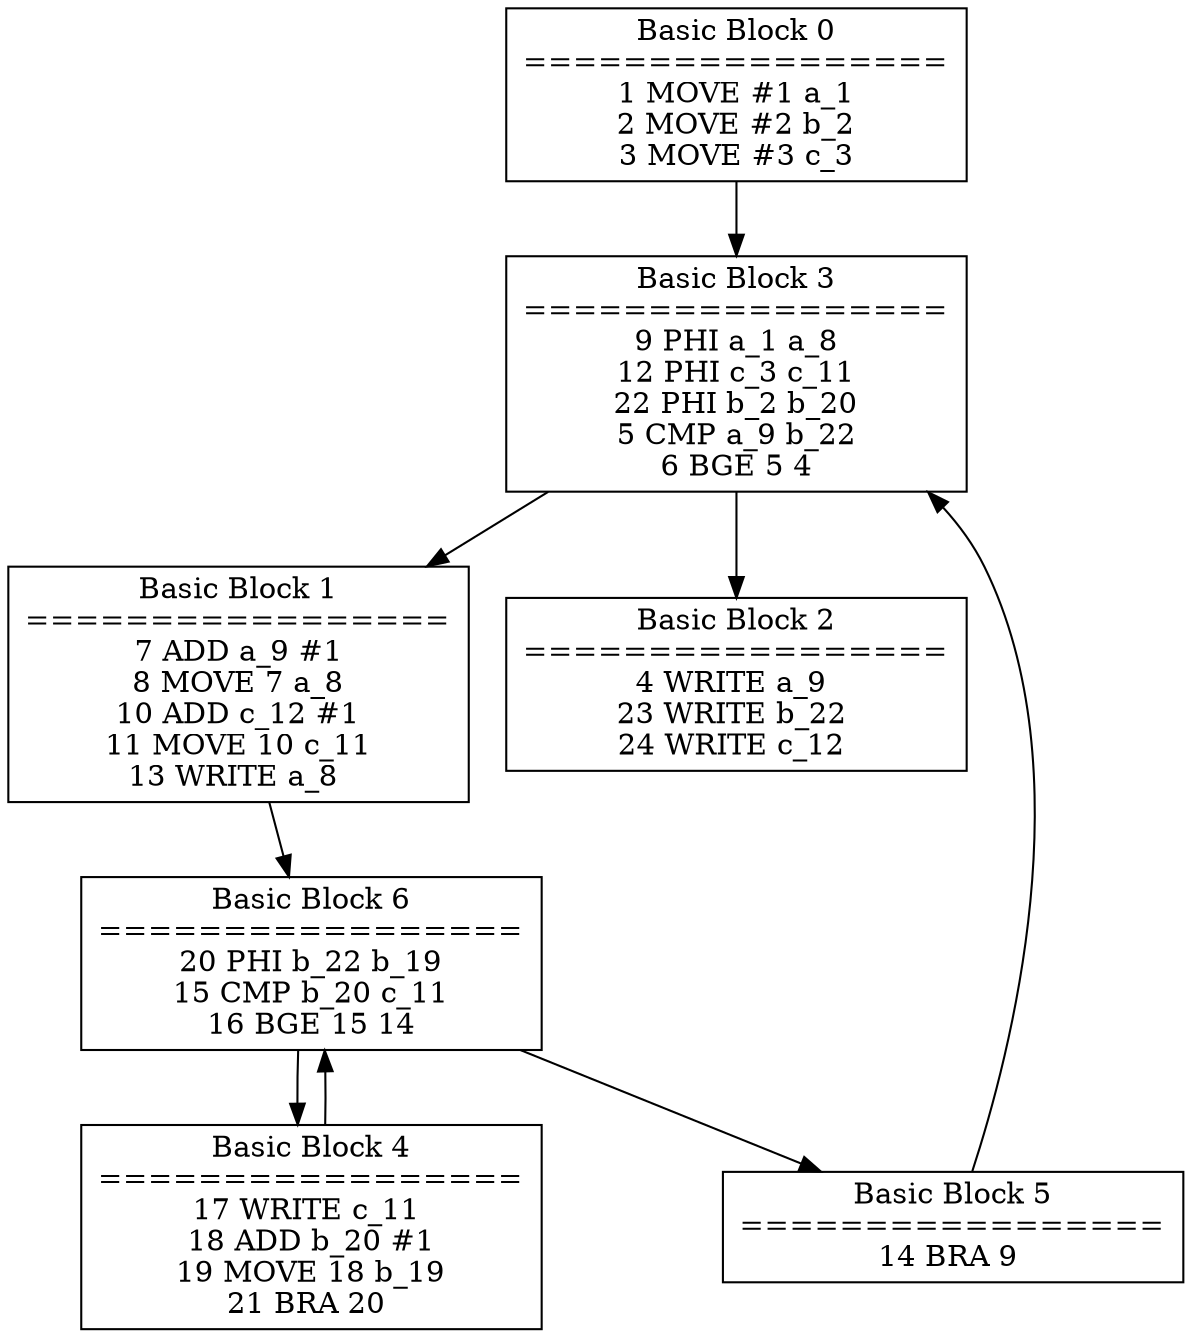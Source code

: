 digraph foo {

"Basic Block 0" [shape=box, label="Basic Block 0
=================
1 MOVE #1 a_1
2 MOVE #2 b_2
3 MOVE #3 c_3
"];
"Basic Block 1" [shape=box, label="Basic Block 1
=================
7 ADD a_9 #1
8 MOVE 7 a_8
10 ADD c_12 #1
11 MOVE 10 c_11
13 WRITE a_8 
"];
"Basic Block 2" [shape=box, label="Basic Block 2
=================
4 WRITE a_9 
23 WRITE b_22 
24 WRITE c_12 
"];
"Basic Block 3" [shape=box, label="Basic Block 3
=================
9 PHI a_1 a_8
12 PHI c_3 c_11
22 PHI b_2 b_20
5 CMP a_9 b_22
6 BGE 5 4
"];
"Basic Block 4" [shape=box, label="Basic Block 4
=================
17 WRITE c_11 
18 ADD b_20 #1
19 MOVE 18 b_19
21 BRA 20 
"];
"Basic Block 5" [shape=box, label="Basic Block 5
=================
14 BRA 9 
"];
"Basic Block 6" [shape=box, label="Basic Block 6
=================
20 PHI b_22 b_19
15 CMP b_20 c_11
16 BGE 15 14
"];

"Basic Block 0" -> "Basic Block 3";
"Basic Block 1" -> "Basic Block 6";
"Basic Block 3" -> "Basic Block 1";
"Basic Block 3" -> "Basic Block 2";
"Basic Block 4" -> "Basic Block 6";
"Basic Block 5" -> "Basic Block 3";
"Basic Block 6" -> "Basic Block 4";
"Basic Block 6" -> "Basic Block 5";

}